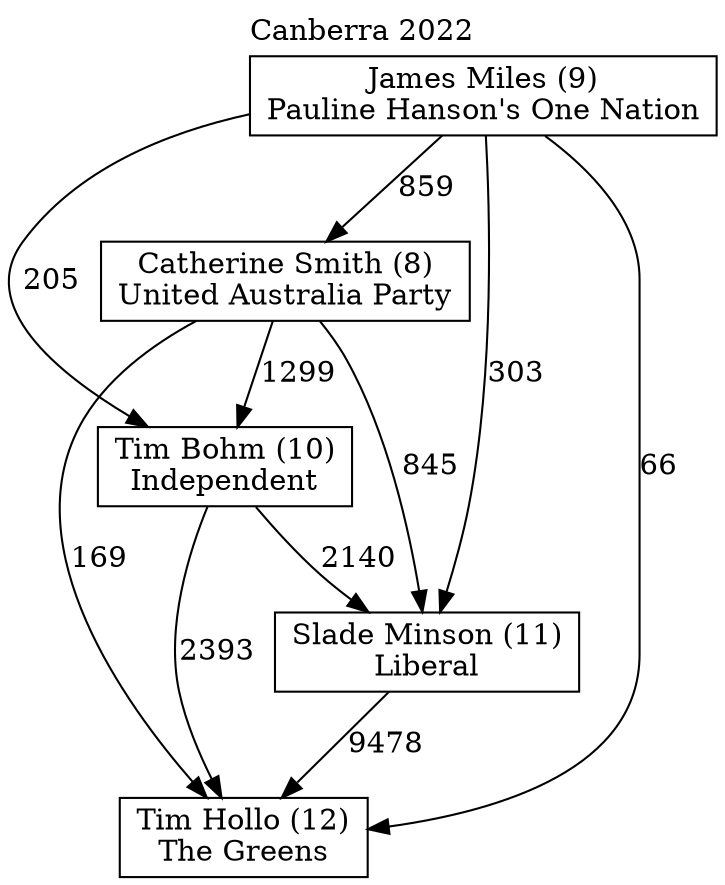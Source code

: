 // House preference flow
digraph "Tim Hollo (12)_Canberra_2022" {
	graph [label="Canberra 2022" labelloc=t mclimit=10]
	node [shape=box]
	"Catherine Smith (8)" [label="Catherine Smith (8)
United Australia Party"]
	"Tim Bohm (10)" [label="Tim Bohm (10)
Independent"]
	"Slade Minson (11)" [label="Slade Minson (11)
Liberal"]
	"James Miles (9)" [label="James Miles (9)
Pauline Hanson's One Nation"]
	"Tim Hollo (12)" [label="Tim Hollo (12)
The Greens"]
	"James Miles (9)" -> "Slade Minson (11)" [label=303]
	"James Miles (9)" -> "Catherine Smith (8)" [label=859]
	"Catherine Smith (8)" -> "Slade Minson (11)" [label=845]
	"Catherine Smith (8)" -> "Tim Hollo (12)" [label=169]
	"Catherine Smith (8)" -> "Tim Bohm (10)" [label=1299]
	"James Miles (9)" -> "Tim Bohm (10)" [label=205]
	"Tim Bohm (10)" -> "Tim Hollo (12)" [label=2393]
	"Tim Bohm (10)" -> "Slade Minson (11)" [label=2140]
	"James Miles (9)" -> "Tim Hollo (12)" [label=66]
	"Slade Minson (11)" -> "Tim Hollo (12)" [label=9478]
}
